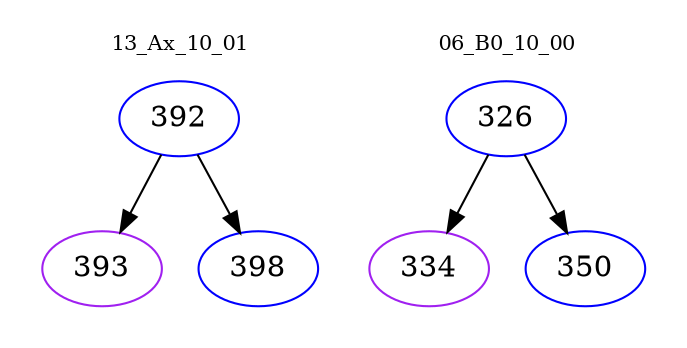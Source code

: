digraph{
subgraph cluster_0 {
color = white
label = "13_Ax_10_01";
fontsize=10;
T0_392 [label="392", color="blue"]
T0_392 -> T0_393 [color="black"]
T0_393 [label="393", color="purple"]
T0_392 -> T0_398 [color="black"]
T0_398 [label="398", color="blue"]
}
subgraph cluster_1 {
color = white
label = "06_B0_10_00";
fontsize=10;
T1_326 [label="326", color="blue"]
T1_326 -> T1_334 [color="black"]
T1_334 [label="334", color="purple"]
T1_326 -> T1_350 [color="black"]
T1_350 [label="350", color="blue"]
}
}
